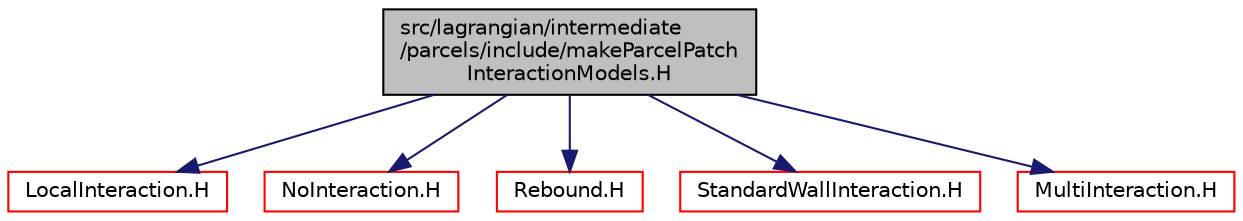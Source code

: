 digraph "src/lagrangian/intermediate/parcels/include/makeParcelPatchInteractionModels.H"
{
  bgcolor="transparent";
  edge [fontname="Helvetica",fontsize="10",labelfontname="Helvetica",labelfontsize="10"];
  node [fontname="Helvetica",fontsize="10",shape=record];
  Node1 [label="src/lagrangian/intermediate\l/parcels/include/makeParcelPatch\lInteractionModels.H",height=0.2,width=0.4,color="black", fillcolor="grey75", style="filled", fontcolor="black"];
  Node1 -> Node2 [color="midnightblue",fontsize="10",style="solid",fontname="Helvetica"];
  Node2 [label="LocalInteraction.H",height=0.2,width=0.4,color="red",URL="$a06895.html"];
  Node1 -> Node3 [color="midnightblue",fontsize="10",style="solid",fontname="Helvetica"];
  Node3 [label="NoInteraction.H",height=0.2,width=0.4,color="red",URL="$a06903.html"];
  Node1 -> Node4 [color="midnightblue",fontsize="10",style="solid",fontname="Helvetica"];
  Node4 [label="Rebound.H",height=0.2,width=0.4,color="red",URL="$a06908.html"];
  Node1 -> Node5 [color="midnightblue",fontsize="10",style="solid",fontname="Helvetica"];
  Node5 [label="StandardWallInteraction.H",height=0.2,width=0.4,color="red",URL="$a06910.html"];
  Node1 -> Node6 [color="midnightblue",fontsize="10",style="solid",fontname="Helvetica"];
  Node6 [label="MultiInteraction.H",height=0.2,width=0.4,color="red",URL="$a06901.html"];
}
